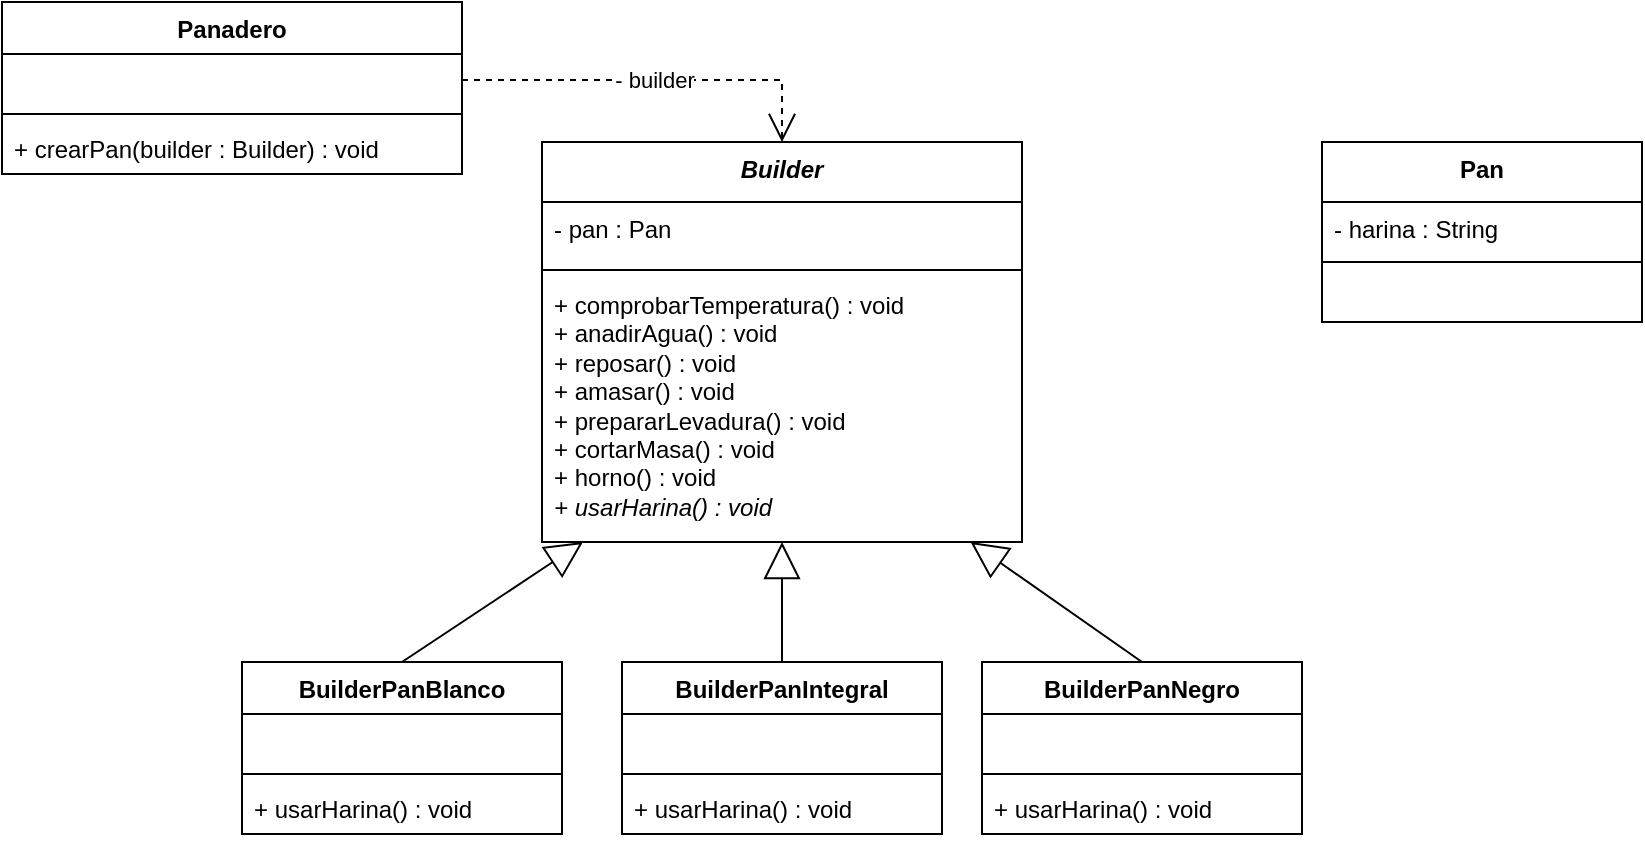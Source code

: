<mxfile version="22.0.3" type="device">
  <diagram name="Página-1" id="suJnnRDerYLL4JTRHI_N">
    <mxGraphModel dx="1276" dy="606" grid="1" gridSize="10" guides="1" tooltips="1" connect="1" arrows="1" fold="1" page="1" pageScale="1" pageWidth="827" pageHeight="1169" math="0" shadow="0">
      <root>
        <mxCell id="0" />
        <mxCell id="1" parent="0" />
        <mxCell id="tnWZkn1UZ0NpBsFybf62-1" value="Panadero" style="swimlane;fontStyle=1;align=center;verticalAlign=top;childLayout=stackLayout;horizontal=1;startSize=26;horizontalStack=0;resizeParent=1;resizeParentMax=0;resizeLast=0;collapsible=1;marginBottom=0;whiteSpace=wrap;html=1;" parent="1" vertex="1">
          <mxGeometry x="90" y="90" width="230" height="86" as="geometry" />
        </mxCell>
        <mxCell id="tnWZkn1UZ0NpBsFybf62-2" value="&amp;nbsp;" style="text;strokeColor=none;fillColor=none;align=left;verticalAlign=top;spacingLeft=4;spacingRight=4;overflow=hidden;rotatable=0;points=[[0,0.5],[1,0.5]];portConstraint=eastwest;whiteSpace=wrap;html=1;" parent="tnWZkn1UZ0NpBsFybf62-1" vertex="1">
          <mxGeometry y="26" width="230" height="26" as="geometry" />
        </mxCell>
        <mxCell id="tnWZkn1UZ0NpBsFybf62-3" value="" style="line;strokeWidth=1;fillColor=none;align=left;verticalAlign=middle;spacingTop=-1;spacingLeft=3;spacingRight=3;rotatable=0;labelPosition=right;points=[];portConstraint=eastwest;strokeColor=inherit;" parent="tnWZkn1UZ0NpBsFybf62-1" vertex="1">
          <mxGeometry y="52" width="230" height="8" as="geometry" />
        </mxCell>
        <mxCell id="tnWZkn1UZ0NpBsFybf62-4" value="+ crearPan(builder : Builder) : void" style="text;strokeColor=none;fillColor=none;align=left;verticalAlign=top;spacingLeft=4;spacingRight=4;overflow=hidden;rotatable=0;points=[[0,0.5],[1,0.5]];portConstraint=eastwest;whiteSpace=wrap;html=1;" parent="tnWZkn1UZ0NpBsFybf62-1" vertex="1">
          <mxGeometry y="60" width="230" height="26" as="geometry" />
        </mxCell>
        <mxCell id="tnWZkn1UZ0NpBsFybf62-5" value="Pan" style="swimlane;fontStyle=1;align=center;verticalAlign=top;childLayout=stackLayout;horizontal=1;startSize=30;horizontalStack=0;resizeParent=1;resizeParentMax=0;resizeLast=0;collapsible=1;marginBottom=0;whiteSpace=wrap;html=1;" parent="1" vertex="1">
          <mxGeometry x="750" y="160" width="160" height="90" as="geometry" />
        </mxCell>
        <mxCell id="tnWZkn1UZ0NpBsFybf62-6" value="- harina : String" style="text;strokeColor=none;fillColor=none;align=left;verticalAlign=top;spacingLeft=4;spacingRight=4;overflow=hidden;rotatable=0;points=[[0,0.5],[1,0.5]];portConstraint=eastwest;whiteSpace=wrap;html=1;" parent="tnWZkn1UZ0NpBsFybf62-5" vertex="1">
          <mxGeometry y="30" width="160" height="26" as="geometry" />
        </mxCell>
        <mxCell id="tnWZkn1UZ0NpBsFybf62-7" value="" style="line;strokeWidth=1;fillColor=none;align=left;verticalAlign=middle;spacingTop=-1;spacingLeft=3;spacingRight=3;rotatable=0;labelPosition=right;points=[];portConstraint=eastwest;strokeColor=inherit;" parent="tnWZkn1UZ0NpBsFybf62-5" vertex="1">
          <mxGeometry y="56" width="160" height="8" as="geometry" />
        </mxCell>
        <mxCell id="tnWZkn1UZ0NpBsFybf62-8" value="&amp;nbsp;" style="text;strokeColor=none;fillColor=none;align=left;verticalAlign=top;spacingLeft=4;spacingRight=4;overflow=hidden;rotatable=0;points=[[0,0.5],[1,0.5]];portConstraint=eastwest;whiteSpace=wrap;html=1;" parent="tnWZkn1UZ0NpBsFybf62-5" vertex="1">
          <mxGeometry y="64" width="160" height="26" as="geometry" />
        </mxCell>
        <mxCell id="tnWZkn1UZ0NpBsFybf62-9" value="BuilderPanBlanco" style="swimlane;fontStyle=1;align=center;verticalAlign=top;childLayout=stackLayout;horizontal=1;startSize=26;horizontalStack=0;resizeParent=1;resizeParentMax=0;resizeLast=0;collapsible=1;marginBottom=0;whiteSpace=wrap;html=1;" parent="1" vertex="1">
          <mxGeometry x="210" y="420" width="160" height="86" as="geometry" />
        </mxCell>
        <mxCell id="tnWZkn1UZ0NpBsFybf62-10" value="&amp;nbsp;" style="text;strokeColor=none;fillColor=none;align=left;verticalAlign=top;spacingLeft=4;spacingRight=4;overflow=hidden;rotatable=0;points=[[0,0.5],[1,0.5]];portConstraint=eastwest;whiteSpace=wrap;html=1;" parent="tnWZkn1UZ0NpBsFybf62-9" vertex="1">
          <mxGeometry y="26" width="160" height="26" as="geometry" />
        </mxCell>
        <mxCell id="tnWZkn1UZ0NpBsFybf62-11" value="" style="line;strokeWidth=1;fillColor=none;align=left;verticalAlign=middle;spacingTop=-1;spacingLeft=3;spacingRight=3;rotatable=0;labelPosition=right;points=[];portConstraint=eastwest;strokeColor=inherit;" parent="tnWZkn1UZ0NpBsFybf62-9" vertex="1">
          <mxGeometry y="52" width="160" height="8" as="geometry" />
        </mxCell>
        <mxCell id="tnWZkn1UZ0NpBsFybf62-12" value="+ usarHarina() : void" style="text;strokeColor=none;fillColor=none;align=left;verticalAlign=top;spacingLeft=4;spacingRight=4;overflow=hidden;rotatable=0;points=[[0,0.5],[1,0.5]];portConstraint=eastwest;whiteSpace=wrap;html=1;" parent="tnWZkn1UZ0NpBsFybf62-9" vertex="1">
          <mxGeometry y="60" width="160" height="26" as="geometry" />
        </mxCell>
        <mxCell id="tnWZkn1UZ0NpBsFybf62-13" value="BuilderPanIntegral" style="swimlane;fontStyle=1;align=center;verticalAlign=top;childLayout=stackLayout;horizontal=1;startSize=26;horizontalStack=0;resizeParent=1;resizeParentMax=0;resizeLast=0;collapsible=1;marginBottom=0;whiteSpace=wrap;html=1;" parent="1" vertex="1">
          <mxGeometry x="400" y="420" width="160" height="86" as="geometry" />
        </mxCell>
        <mxCell id="tnWZkn1UZ0NpBsFybf62-14" value="&amp;nbsp;" style="text;strokeColor=none;fillColor=none;align=left;verticalAlign=top;spacingLeft=4;spacingRight=4;overflow=hidden;rotatable=0;points=[[0,0.5],[1,0.5]];portConstraint=eastwest;whiteSpace=wrap;html=1;" parent="tnWZkn1UZ0NpBsFybf62-13" vertex="1">
          <mxGeometry y="26" width="160" height="26" as="geometry" />
        </mxCell>
        <mxCell id="tnWZkn1UZ0NpBsFybf62-15" value="" style="line;strokeWidth=1;fillColor=none;align=left;verticalAlign=middle;spacingTop=-1;spacingLeft=3;spacingRight=3;rotatable=0;labelPosition=right;points=[];portConstraint=eastwest;strokeColor=inherit;" parent="tnWZkn1UZ0NpBsFybf62-13" vertex="1">
          <mxGeometry y="52" width="160" height="8" as="geometry" />
        </mxCell>
        <mxCell id="tnWZkn1UZ0NpBsFybf62-16" value="+ usarHarina() : void" style="text;strokeColor=none;fillColor=none;align=left;verticalAlign=top;spacingLeft=4;spacingRight=4;overflow=hidden;rotatable=0;points=[[0,0.5],[1,0.5]];portConstraint=eastwest;whiteSpace=wrap;html=1;" parent="tnWZkn1UZ0NpBsFybf62-13" vertex="1">
          <mxGeometry y="60" width="160" height="26" as="geometry" />
        </mxCell>
        <mxCell id="tnWZkn1UZ0NpBsFybf62-17" value="BuilderPanNegro" style="swimlane;fontStyle=1;align=center;verticalAlign=top;childLayout=stackLayout;horizontal=1;startSize=26;horizontalStack=0;resizeParent=1;resizeParentMax=0;resizeLast=0;collapsible=1;marginBottom=0;whiteSpace=wrap;html=1;" parent="1" vertex="1">
          <mxGeometry x="580" y="420" width="160" height="86" as="geometry" />
        </mxCell>
        <mxCell id="tnWZkn1UZ0NpBsFybf62-18" value="&amp;nbsp;" style="text;strokeColor=none;fillColor=none;align=left;verticalAlign=top;spacingLeft=4;spacingRight=4;overflow=hidden;rotatable=0;points=[[0,0.5],[1,0.5]];portConstraint=eastwest;whiteSpace=wrap;html=1;" parent="tnWZkn1UZ0NpBsFybf62-17" vertex="1">
          <mxGeometry y="26" width="160" height="26" as="geometry" />
        </mxCell>
        <mxCell id="tnWZkn1UZ0NpBsFybf62-19" value="" style="line;strokeWidth=1;fillColor=none;align=left;verticalAlign=middle;spacingTop=-1;spacingLeft=3;spacingRight=3;rotatable=0;labelPosition=right;points=[];portConstraint=eastwest;strokeColor=inherit;" parent="tnWZkn1UZ0NpBsFybf62-17" vertex="1">
          <mxGeometry y="52" width="160" height="8" as="geometry" />
        </mxCell>
        <mxCell id="tnWZkn1UZ0NpBsFybf62-20" value="+ usarHarina() : void" style="text;strokeColor=none;fillColor=none;align=left;verticalAlign=top;spacingLeft=4;spacingRight=4;overflow=hidden;rotatable=0;points=[[0,0.5],[1,0.5]];portConstraint=eastwest;whiteSpace=wrap;html=1;" parent="tnWZkn1UZ0NpBsFybf62-17" vertex="1">
          <mxGeometry y="60" width="160" height="26" as="geometry" />
        </mxCell>
        <mxCell id="kwk_ySsIVakXDjuVhU19-1" value="&lt;i&gt;Builder&lt;/i&gt;" style="swimlane;fontStyle=1;align=center;verticalAlign=top;childLayout=stackLayout;horizontal=1;startSize=30;horizontalStack=0;resizeParent=1;resizeParentMax=0;resizeLast=0;collapsible=1;marginBottom=0;whiteSpace=wrap;html=1;" vertex="1" parent="1">
          <mxGeometry x="360" y="160" width="240" height="200" as="geometry" />
        </mxCell>
        <mxCell id="kwk_ySsIVakXDjuVhU19-2" value="- pan : Pan" style="text;strokeColor=none;fillColor=none;align=left;verticalAlign=top;spacingLeft=4;spacingRight=4;overflow=hidden;rotatable=0;points=[[0,0.5],[1,0.5]];portConstraint=eastwest;whiteSpace=wrap;html=1;" vertex="1" parent="kwk_ySsIVakXDjuVhU19-1">
          <mxGeometry y="30" width="240" height="30" as="geometry" />
        </mxCell>
        <mxCell id="kwk_ySsIVakXDjuVhU19-3" value="" style="line;strokeWidth=1;fillColor=none;align=left;verticalAlign=middle;spacingTop=-1;spacingLeft=3;spacingRight=3;rotatable=0;labelPosition=right;points=[];portConstraint=eastwest;strokeColor=inherit;" vertex="1" parent="kwk_ySsIVakXDjuVhU19-1">
          <mxGeometry y="60" width="240" height="8" as="geometry" />
        </mxCell>
        <mxCell id="kwk_ySsIVakXDjuVhU19-4" value="+ comprobarTemperatura() : void&lt;br&gt;+ anadirAgua() : void&lt;br&gt;+ reposar() : void&lt;br&gt;+ amasar() : void&lt;br&gt;+ prepararLevadura() : void&lt;br&gt;+ cortarMasa() : void&lt;br&gt;+ horno() : void&lt;br&gt;&lt;i&gt;+ usarHarina() : void&lt;/i&gt;" style="text;strokeColor=none;fillColor=none;align=left;verticalAlign=top;spacingLeft=4;spacingRight=4;overflow=hidden;rotatable=0;points=[[0,0.5],[1,0.5]];portConstraint=eastwest;whiteSpace=wrap;html=1;" vertex="1" parent="kwk_ySsIVakXDjuVhU19-1">
          <mxGeometry y="68" width="240" height="132" as="geometry" />
        </mxCell>
        <mxCell id="kwk_ySsIVakXDjuVhU19-5" value="" style="endArrow=block;endSize=16;endFill=0;html=1;rounded=0;exitX=0.5;exitY=0;exitDx=0;exitDy=0;" edge="1" parent="1" source="tnWZkn1UZ0NpBsFybf62-9" target="kwk_ySsIVakXDjuVhU19-4">
          <mxGeometry width="160" relative="1" as="geometry">
            <mxPoint x="330" y="380" as="sourcePoint" />
            <mxPoint x="490" y="380" as="targetPoint" />
          </mxGeometry>
        </mxCell>
        <mxCell id="kwk_ySsIVakXDjuVhU19-11" value="" style="endArrow=block;endSize=16;endFill=0;html=1;rounded=0;exitX=0.5;exitY=0;exitDx=0;exitDy=0;" edge="1" parent="1" source="tnWZkn1UZ0NpBsFybf62-13" target="kwk_ySsIVakXDjuVhU19-4">
          <mxGeometry width="160" relative="1" as="geometry">
            <mxPoint x="300" y="430" as="sourcePoint" />
            <mxPoint x="390" y="370" as="targetPoint" />
          </mxGeometry>
        </mxCell>
        <mxCell id="kwk_ySsIVakXDjuVhU19-12" value="" style="endArrow=block;endSize=16;endFill=0;html=1;rounded=0;exitX=0.5;exitY=0;exitDx=0;exitDy=0;" edge="1" parent="1" source="tnWZkn1UZ0NpBsFybf62-17" target="kwk_ySsIVakXDjuVhU19-4">
          <mxGeometry width="160" relative="1" as="geometry">
            <mxPoint x="490" y="430" as="sourcePoint" />
            <mxPoint x="490" y="370" as="targetPoint" />
          </mxGeometry>
        </mxCell>
        <mxCell id="kwk_ySsIVakXDjuVhU19-13" value="- builder" style="endArrow=open;endSize=12;dashed=1;html=1;rounded=0;exitX=1;exitY=0.5;exitDx=0;exitDy=0;entryX=0.5;entryY=0;entryDx=0;entryDy=0;" edge="1" parent="1" source="tnWZkn1UZ0NpBsFybf62-2" target="kwk_ySsIVakXDjuVhU19-1">
          <mxGeometry width="160" relative="1" as="geometry">
            <mxPoint x="330" y="330" as="sourcePoint" />
            <mxPoint x="490" y="330" as="targetPoint" />
            <Array as="points">
              <mxPoint x="480" y="129" />
            </Array>
          </mxGeometry>
        </mxCell>
      </root>
    </mxGraphModel>
  </diagram>
</mxfile>
